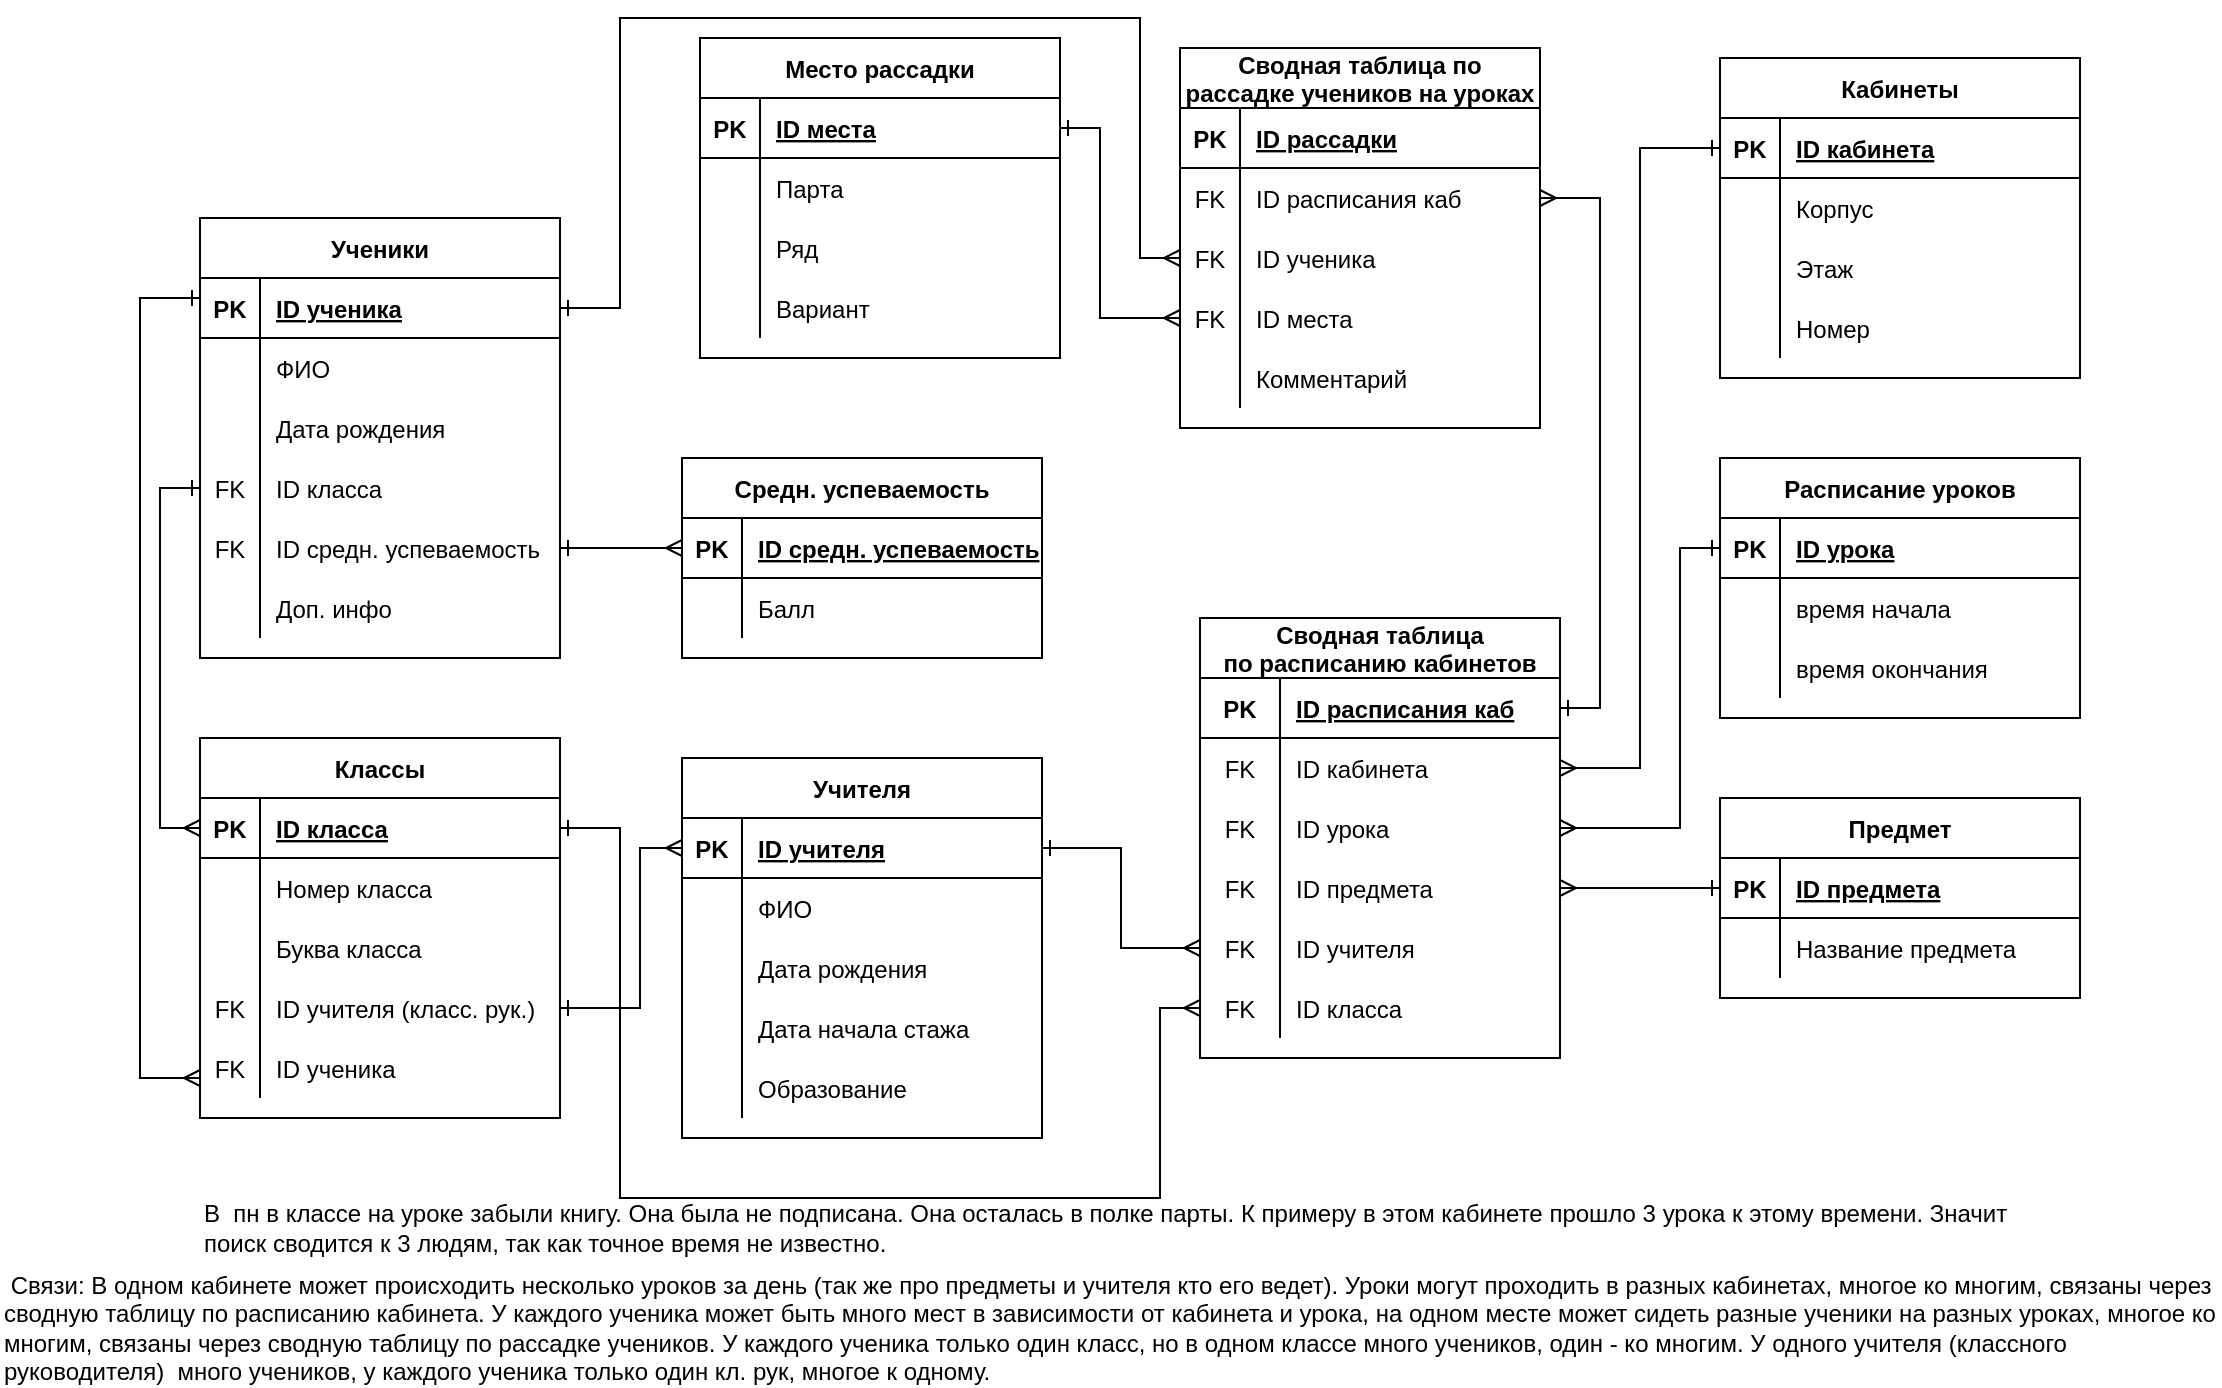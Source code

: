 <mxfile version="20.0.3" type="github"><diagram id="kmk7SKtRv-RFKrw5pHEI" name="Page-1"><mxGraphModel dx="2282" dy="759" grid="1" gridSize="10" guides="1" tooltips="1" connect="1" arrows="1" fold="1" page="1" pageScale="1" pageWidth="1169" pageHeight="827" math="0" shadow="0"><root><mxCell id="0"/><mxCell id="1" parent="0"/><mxCell id="klrSTCAcLkOd9aCULXmN-4" value="Ученики" style="shape=table;startSize=30;container=1;collapsible=1;childLayout=tableLayout;fixedRows=1;rowLines=0;fontStyle=1;align=center;resizeLast=1;" parent="1" vertex="1"><mxGeometry x="40" y="130" width="180" height="220" as="geometry"/></mxCell><mxCell id="klrSTCAcLkOd9aCULXmN-5" value="" style="shape=tableRow;horizontal=0;startSize=0;swimlaneHead=0;swimlaneBody=0;fillColor=none;collapsible=0;dropTarget=0;points=[[0,0.5],[1,0.5]];portConstraint=eastwest;top=0;left=0;right=0;bottom=1;" parent="klrSTCAcLkOd9aCULXmN-4" vertex="1"><mxGeometry y="30" width="180" height="30" as="geometry"/></mxCell><mxCell id="klrSTCAcLkOd9aCULXmN-6" value="PK" style="shape=partialRectangle;connectable=0;fillColor=none;top=0;left=0;bottom=0;right=0;fontStyle=1;overflow=hidden;" parent="klrSTCAcLkOd9aCULXmN-5" vertex="1"><mxGeometry width="30" height="30" as="geometry"><mxRectangle width="30" height="30" as="alternateBounds"/></mxGeometry></mxCell><mxCell id="klrSTCAcLkOd9aCULXmN-7" value="ID ученика" style="shape=partialRectangle;connectable=0;fillColor=none;top=0;left=0;bottom=0;right=0;align=left;spacingLeft=6;fontStyle=5;overflow=hidden;" parent="klrSTCAcLkOd9aCULXmN-5" vertex="1"><mxGeometry x="30" width="150" height="30" as="geometry"><mxRectangle width="150" height="30" as="alternateBounds"/></mxGeometry></mxCell><mxCell id="klrSTCAcLkOd9aCULXmN-8" value="" style="shape=tableRow;horizontal=0;startSize=0;swimlaneHead=0;swimlaneBody=0;fillColor=none;collapsible=0;dropTarget=0;points=[[0,0.5],[1,0.5]];portConstraint=eastwest;top=0;left=0;right=0;bottom=0;" parent="klrSTCAcLkOd9aCULXmN-4" vertex="1"><mxGeometry y="60" width="180" height="30" as="geometry"/></mxCell><mxCell id="klrSTCAcLkOd9aCULXmN-9" value="" style="shape=partialRectangle;connectable=0;fillColor=none;top=0;left=0;bottom=0;right=0;editable=1;overflow=hidden;" parent="klrSTCAcLkOd9aCULXmN-8" vertex="1"><mxGeometry width="30" height="30" as="geometry"><mxRectangle width="30" height="30" as="alternateBounds"/></mxGeometry></mxCell><mxCell id="klrSTCAcLkOd9aCULXmN-10" value="ФИО" style="shape=partialRectangle;connectable=0;fillColor=none;top=0;left=0;bottom=0;right=0;align=left;spacingLeft=6;overflow=hidden;" parent="klrSTCAcLkOd9aCULXmN-8" vertex="1"><mxGeometry x="30" width="150" height="30" as="geometry"><mxRectangle width="150" height="30" as="alternateBounds"/></mxGeometry></mxCell><mxCell id="klrSTCAcLkOd9aCULXmN-11" value="" style="shape=tableRow;horizontal=0;startSize=0;swimlaneHead=0;swimlaneBody=0;fillColor=none;collapsible=0;dropTarget=0;points=[[0,0.5],[1,0.5]];portConstraint=eastwest;top=0;left=0;right=0;bottom=0;" parent="klrSTCAcLkOd9aCULXmN-4" vertex="1"><mxGeometry y="90" width="180" height="30" as="geometry"/></mxCell><mxCell id="klrSTCAcLkOd9aCULXmN-12" value="" style="shape=partialRectangle;connectable=0;fillColor=none;top=0;left=0;bottom=0;right=0;editable=1;overflow=hidden;" parent="klrSTCAcLkOd9aCULXmN-11" vertex="1"><mxGeometry width="30" height="30" as="geometry"><mxRectangle width="30" height="30" as="alternateBounds"/></mxGeometry></mxCell><mxCell id="klrSTCAcLkOd9aCULXmN-13" value="Дата рождения" style="shape=partialRectangle;connectable=0;fillColor=none;top=0;left=0;bottom=0;right=0;align=left;spacingLeft=6;overflow=hidden;" parent="klrSTCAcLkOd9aCULXmN-11" vertex="1"><mxGeometry x="30" width="150" height="30" as="geometry"><mxRectangle width="150" height="30" as="alternateBounds"/></mxGeometry></mxCell><mxCell id="klrSTCAcLkOd9aCULXmN-17" value="" style="shape=tableRow;horizontal=0;startSize=0;swimlaneHead=0;swimlaneBody=0;fillColor=none;collapsible=0;dropTarget=0;points=[[0,0.5],[1,0.5]];portConstraint=eastwest;top=0;left=0;right=0;bottom=0;" parent="klrSTCAcLkOd9aCULXmN-4" vertex="1"><mxGeometry y="120" width="180" height="30" as="geometry"/></mxCell><mxCell id="klrSTCAcLkOd9aCULXmN-18" value="FK" style="shape=partialRectangle;connectable=0;fillColor=none;top=0;left=0;bottom=0;right=0;fontStyle=0;overflow=hidden;" parent="klrSTCAcLkOd9aCULXmN-17" vertex="1"><mxGeometry width="30" height="30" as="geometry"><mxRectangle width="30" height="30" as="alternateBounds"/></mxGeometry></mxCell><mxCell id="klrSTCAcLkOd9aCULXmN-19" value="ID класса" style="shape=partialRectangle;connectable=0;fillColor=none;top=0;left=0;bottom=0;right=0;align=left;spacingLeft=6;fontStyle=0;overflow=hidden;" parent="klrSTCAcLkOd9aCULXmN-17" vertex="1"><mxGeometry x="30" width="150" height="30" as="geometry"><mxRectangle width="150" height="30" as="alternateBounds"/></mxGeometry></mxCell><mxCell id="klrSTCAcLkOd9aCULXmN-23" value="" style="shape=tableRow;horizontal=0;startSize=0;swimlaneHead=0;swimlaneBody=0;fillColor=none;collapsible=0;dropTarget=0;points=[[0,0.5],[1,0.5]];portConstraint=eastwest;top=0;left=0;right=0;bottom=0;" parent="klrSTCAcLkOd9aCULXmN-4" vertex="1"><mxGeometry y="150" width="180" height="30" as="geometry"/></mxCell><mxCell id="klrSTCAcLkOd9aCULXmN-24" value="FK" style="shape=partialRectangle;connectable=0;fillColor=none;top=0;left=0;bottom=0;right=0;fontStyle=0;overflow=hidden;" parent="klrSTCAcLkOd9aCULXmN-23" vertex="1"><mxGeometry width="30" height="30" as="geometry"><mxRectangle width="30" height="30" as="alternateBounds"/></mxGeometry></mxCell><mxCell id="klrSTCAcLkOd9aCULXmN-25" value="ID средн. успеваемость" style="shape=partialRectangle;connectable=0;fillColor=none;top=0;left=0;bottom=0;right=0;align=left;spacingLeft=6;fontStyle=0;overflow=hidden;" parent="klrSTCAcLkOd9aCULXmN-23" vertex="1"><mxGeometry x="30" width="150" height="30" as="geometry"><mxRectangle width="150" height="30" as="alternateBounds"/></mxGeometry></mxCell><mxCell id="VZuvs1N-JeH-Kqia2dAM-4" value="" style="shape=tableRow;horizontal=0;startSize=0;swimlaneHead=0;swimlaneBody=0;fillColor=none;collapsible=0;dropTarget=0;points=[[0,0.5],[1,0.5]];portConstraint=eastwest;top=0;left=0;right=0;bottom=0;" vertex="1" parent="klrSTCAcLkOd9aCULXmN-4"><mxGeometry y="180" width="180" height="30" as="geometry"/></mxCell><mxCell id="VZuvs1N-JeH-Kqia2dAM-5" value="" style="shape=partialRectangle;connectable=0;fillColor=none;top=0;left=0;bottom=0;right=0;editable=1;overflow=hidden;" vertex="1" parent="VZuvs1N-JeH-Kqia2dAM-4"><mxGeometry width="30" height="30" as="geometry"><mxRectangle width="30" height="30" as="alternateBounds"/></mxGeometry></mxCell><mxCell id="VZuvs1N-JeH-Kqia2dAM-6" value="Доп. инфо" style="shape=partialRectangle;connectable=0;fillColor=none;top=0;left=0;bottom=0;right=0;align=left;spacingLeft=6;overflow=hidden;" vertex="1" parent="VZuvs1N-JeH-Kqia2dAM-4"><mxGeometry x="30" width="150" height="30" as="geometry"><mxRectangle width="150" height="30" as="alternateBounds"/></mxGeometry></mxCell><mxCell id="klrSTCAcLkOd9aCULXmN-26" value="Кабинеты" style="shape=table;startSize=30;container=1;collapsible=1;childLayout=tableLayout;fixedRows=1;rowLines=0;fontStyle=1;align=center;resizeLast=1;" parent="1" vertex="1"><mxGeometry x="800" y="50" width="180" height="160" as="geometry"/></mxCell><mxCell id="klrSTCAcLkOd9aCULXmN-27" value="" style="shape=tableRow;horizontal=0;startSize=0;swimlaneHead=0;swimlaneBody=0;fillColor=none;collapsible=0;dropTarget=0;points=[[0,0.5],[1,0.5]];portConstraint=eastwest;top=0;left=0;right=0;bottom=1;" parent="klrSTCAcLkOd9aCULXmN-26" vertex="1"><mxGeometry y="30" width="180" height="30" as="geometry"/></mxCell><mxCell id="klrSTCAcLkOd9aCULXmN-28" value="PK" style="shape=partialRectangle;connectable=0;fillColor=none;top=0;left=0;bottom=0;right=0;fontStyle=1;overflow=hidden;" parent="klrSTCAcLkOd9aCULXmN-27" vertex="1"><mxGeometry width="30" height="30" as="geometry"><mxRectangle width="30" height="30" as="alternateBounds"/></mxGeometry></mxCell><mxCell id="klrSTCAcLkOd9aCULXmN-29" value="ID кабинета" style="shape=partialRectangle;connectable=0;fillColor=none;top=0;left=0;bottom=0;right=0;align=left;spacingLeft=6;fontStyle=5;overflow=hidden;" parent="klrSTCAcLkOd9aCULXmN-27" vertex="1"><mxGeometry x="30" width="150" height="30" as="geometry"><mxRectangle width="150" height="30" as="alternateBounds"/></mxGeometry></mxCell><mxCell id="klrSTCAcLkOd9aCULXmN-36" value="" style="shape=tableRow;horizontal=0;startSize=0;swimlaneHead=0;swimlaneBody=0;fillColor=none;collapsible=0;dropTarget=0;points=[[0,0.5],[1,0.5]];portConstraint=eastwest;top=0;left=0;right=0;bottom=0;" parent="klrSTCAcLkOd9aCULXmN-26" vertex="1"><mxGeometry y="60" width="180" height="30" as="geometry"/></mxCell><mxCell id="klrSTCAcLkOd9aCULXmN-37" value="" style="shape=partialRectangle;connectable=0;fillColor=none;top=0;left=0;bottom=0;right=0;editable=1;overflow=hidden;" parent="klrSTCAcLkOd9aCULXmN-36" vertex="1"><mxGeometry width="30" height="30" as="geometry"><mxRectangle width="30" height="30" as="alternateBounds"/></mxGeometry></mxCell><mxCell id="klrSTCAcLkOd9aCULXmN-38" value="Корпус" style="shape=partialRectangle;connectable=0;fillColor=none;top=0;left=0;bottom=0;right=0;align=left;spacingLeft=6;overflow=hidden;" parent="klrSTCAcLkOd9aCULXmN-36" vertex="1"><mxGeometry x="30" width="150" height="30" as="geometry"><mxRectangle width="150" height="30" as="alternateBounds"/></mxGeometry></mxCell><mxCell id="klrSTCAcLkOd9aCULXmN-33" value="" style="shape=tableRow;horizontal=0;startSize=0;swimlaneHead=0;swimlaneBody=0;fillColor=none;collapsible=0;dropTarget=0;points=[[0,0.5],[1,0.5]];portConstraint=eastwest;top=0;left=0;right=0;bottom=0;" parent="klrSTCAcLkOd9aCULXmN-26" vertex="1"><mxGeometry y="90" width="180" height="30" as="geometry"/></mxCell><mxCell id="klrSTCAcLkOd9aCULXmN-34" value="" style="shape=partialRectangle;connectable=0;fillColor=none;top=0;left=0;bottom=0;right=0;editable=1;overflow=hidden;" parent="klrSTCAcLkOd9aCULXmN-33" vertex="1"><mxGeometry width="30" height="30" as="geometry"><mxRectangle width="30" height="30" as="alternateBounds"/></mxGeometry></mxCell><mxCell id="klrSTCAcLkOd9aCULXmN-35" value="Этаж" style="shape=partialRectangle;connectable=0;fillColor=none;top=0;left=0;bottom=0;right=0;align=left;spacingLeft=6;overflow=hidden;" parent="klrSTCAcLkOd9aCULXmN-33" vertex="1"><mxGeometry x="30" width="150" height="30" as="geometry"><mxRectangle width="150" height="30" as="alternateBounds"/></mxGeometry></mxCell><mxCell id="klrSTCAcLkOd9aCULXmN-30" value="" style="shape=tableRow;horizontal=0;startSize=0;swimlaneHead=0;swimlaneBody=0;fillColor=none;collapsible=0;dropTarget=0;points=[[0,0.5],[1,0.5]];portConstraint=eastwest;top=0;left=0;right=0;bottom=0;" parent="klrSTCAcLkOd9aCULXmN-26" vertex="1"><mxGeometry y="120" width="180" height="30" as="geometry"/></mxCell><mxCell id="klrSTCAcLkOd9aCULXmN-31" value="" style="shape=partialRectangle;connectable=0;fillColor=none;top=0;left=0;bottom=0;right=0;editable=1;overflow=hidden;" parent="klrSTCAcLkOd9aCULXmN-30" vertex="1"><mxGeometry width="30" height="30" as="geometry"><mxRectangle width="30" height="30" as="alternateBounds"/></mxGeometry></mxCell><mxCell id="klrSTCAcLkOd9aCULXmN-32" value="Номер" style="shape=partialRectangle;connectable=0;fillColor=none;top=0;left=0;bottom=0;right=0;align=left;spacingLeft=6;overflow=hidden;" parent="klrSTCAcLkOd9aCULXmN-30" vertex="1"><mxGeometry x="30" width="150" height="30" as="geometry"><mxRectangle width="150" height="30" as="alternateBounds"/></mxGeometry></mxCell><mxCell id="klrSTCAcLkOd9aCULXmN-39" value="Место рассадки" style="shape=table;startSize=30;container=1;collapsible=1;childLayout=tableLayout;fixedRows=1;rowLines=0;fontStyle=1;align=center;resizeLast=1;" parent="1" vertex="1"><mxGeometry x="290" y="40" width="180" height="160" as="geometry"/></mxCell><mxCell id="klrSTCAcLkOd9aCULXmN-40" value="" style="shape=tableRow;horizontal=0;startSize=0;swimlaneHead=0;swimlaneBody=0;fillColor=none;collapsible=0;dropTarget=0;points=[[0,0.5],[1,0.5]];portConstraint=eastwest;top=0;left=0;right=0;bottom=1;" parent="klrSTCAcLkOd9aCULXmN-39" vertex="1"><mxGeometry y="30" width="180" height="30" as="geometry"/></mxCell><mxCell id="klrSTCAcLkOd9aCULXmN-41" value="PK" style="shape=partialRectangle;connectable=0;fillColor=none;top=0;left=0;bottom=0;right=0;fontStyle=1;overflow=hidden;" parent="klrSTCAcLkOd9aCULXmN-40" vertex="1"><mxGeometry width="30" height="30" as="geometry"><mxRectangle width="30" height="30" as="alternateBounds"/></mxGeometry></mxCell><mxCell id="klrSTCAcLkOd9aCULXmN-42" value="ID места" style="shape=partialRectangle;connectable=0;fillColor=none;top=0;left=0;bottom=0;right=0;align=left;spacingLeft=6;fontStyle=5;overflow=hidden;" parent="klrSTCAcLkOd9aCULXmN-40" vertex="1"><mxGeometry x="30" width="150" height="30" as="geometry"><mxRectangle width="150" height="30" as="alternateBounds"/></mxGeometry></mxCell><mxCell id="klrSTCAcLkOd9aCULXmN-43" value="" style="shape=tableRow;horizontal=0;startSize=0;swimlaneHead=0;swimlaneBody=0;fillColor=none;collapsible=0;dropTarget=0;points=[[0,0.5],[1,0.5]];portConstraint=eastwest;top=0;left=0;right=0;bottom=0;" parent="klrSTCAcLkOd9aCULXmN-39" vertex="1"><mxGeometry y="60" width="180" height="30" as="geometry"/></mxCell><mxCell id="klrSTCAcLkOd9aCULXmN-44" value="" style="shape=partialRectangle;connectable=0;fillColor=none;top=0;left=0;bottom=0;right=0;editable=1;overflow=hidden;" parent="klrSTCAcLkOd9aCULXmN-43" vertex="1"><mxGeometry width="30" height="30" as="geometry"><mxRectangle width="30" height="30" as="alternateBounds"/></mxGeometry></mxCell><mxCell id="klrSTCAcLkOd9aCULXmN-45" value="Парта" style="shape=partialRectangle;connectable=0;fillColor=none;top=0;left=0;bottom=0;right=0;align=left;spacingLeft=6;overflow=hidden;" parent="klrSTCAcLkOd9aCULXmN-43" vertex="1"><mxGeometry x="30" width="150" height="30" as="geometry"><mxRectangle width="150" height="30" as="alternateBounds"/></mxGeometry></mxCell><mxCell id="klrSTCAcLkOd9aCULXmN-46" value="" style="shape=tableRow;horizontal=0;startSize=0;swimlaneHead=0;swimlaneBody=0;fillColor=none;collapsible=0;dropTarget=0;points=[[0,0.5],[1,0.5]];portConstraint=eastwest;top=0;left=0;right=0;bottom=0;" parent="klrSTCAcLkOd9aCULXmN-39" vertex="1"><mxGeometry y="90" width="180" height="30" as="geometry"/></mxCell><mxCell id="klrSTCAcLkOd9aCULXmN-47" value="" style="shape=partialRectangle;connectable=0;fillColor=none;top=0;left=0;bottom=0;right=0;editable=1;overflow=hidden;" parent="klrSTCAcLkOd9aCULXmN-46" vertex="1"><mxGeometry width="30" height="30" as="geometry"><mxRectangle width="30" height="30" as="alternateBounds"/></mxGeometry></mxCell><mxCell id="klrSTCAcLkOd9aCULXmN-48" value="Ряд" style="shape=partialRectangle;connectable=0;fillColor=none;top=0;left=0;bottom=0;right=0;align=left;spacingLeft=6;overflow=hidden;" parent="klrSTCAcLkOd9aCULXmN-46" vertex="1"><mxGeometry x="30" width="150" height="30" as="geometry"><mxRectangle width="150" height="30" as="alternateBounds"/></mxGeometry></mxCell><mxCell id="klrSTCAcLkOd9aCULXmN-49" value="" style="shape=tableRow;horizontal=0;startSize=0;swimlaneHead=0;swimlaneBody=0;fillColor=none;collapsible=0;dropTarget=0;points=[[0,0.5],[1,0.5]];portConstraint=eastwest;top=0;left=0;right=0;bottom=0;" parent="klrSTCAcLkOd9aCULXmN-39" vertex="1"><mxGeometry y="120" width="180" height="30" as="geometry"/></mxCell><mxCell id="klrSTCAcLkOd9aCULXmN-50" value="" style="shape=partialRectangle;connectable=0;fillColor=none;top=0;left=0;bottom=0;right=0;editable=1;overflow=hidden;" parent="klrSTCAcLkOd9aCULXmN-49" vertex="1"><mxGeometry width="30" height="30" as="geometry"><mxRectangle width="30" height="30" as="alternateBounds"/></mxGeometry></mxCell><mxCell id="klrSTCAcLkOd9aCULXmN-51" value="Вариант" style="shape=partialRectangle;connectable=0;fillColor=none;top=0;left=0;bottom=0;right=0;align=left;spacingLeft=6;overflow=hidden;" parent="klrSTCAcLkOd9aCULXmN-49" vertex="1"><mxGeometry x="30" width="150" height="30" as="geometry"><mxRectangle width="150" height="30" as="alternateBounds"/></mxGeometry></mxCell><mxCell id="klrSTCAcLkOd9aCULXmN-52" value="Расписание уроков" style="shape=table;startSize=30;container=1;collapsible=1;childLayout=tableLayout;fixedRows=1;rowLines=0;fontStyle=1;align=center;resizeLast=1;" parent="1" vertex="1"><mxGeometry x="800" y="250" width="180" height="130" as="geometry"/></mxCell><mxCell id="klrSTCAcLkOd9aCULXmN-53" value="" style="shape=tableRow;horizontal=0;startSize=0;swimlaneHead=0;swimlaneBody=0;fillColor=none;collapsible=0;dropTarget=0;points=[[0,0.5],[1,0.5]];portConstraint=eastwest;top=0;left=0;right=0;bottom=1;" parent="klrSTCAcLkOd9aCULXmN-52" vertex="1"><mxGeometry y="30" width="180" height="30" as="geometry"/></mxCell><mxCell id="klrSTCAcLkOd9aCULXmN-54" value="PK" style="shape=partialRectangle;connectable=0;fillColor=none;top=0;left=0;bottom=0;right=0;fontStyle=1;overflow=hidden;" parent="klrSTCAcLkOd9aCULXmN-53" vertex="1"><mxGeometry width="30" height="30" as="geometry"><mxRectangle width="30" height="30" as="alternateBounds"/></mxGeometry></mxCell><mxCell id="klrSTCAcLkOd9aCULXmN-55" value="ID урока" style="shape=partialRectangle;connectable=0;fillColor=none;top=0;left=0;bottom=0;right=0;align=left;spacingLeft=6;fontStyle=5;overflow=hidden;" parent="klrSTCAcLkOd9aCULXmN-53" vertex="1"><mxGeometry x="30" width="150" height="30" as="geometry"><mxRectangle width="150" height="30" as="alternateBounds"/></mxGeometry></mxCell><mxCell id="klrSTCAcLkOd9aCULXmN-56" value="" style="shape=tableRow;horizontal=0;startSize=0;swimlaneHead=0;swimlaneBody=0;fillColor=none;collapsible=0;dropTarget=0;points=[[0,0.5],[1,0.5]];portConstraint=eastwest;top=0;left=0;right=0;bottom=0;" parent="klrSTCAcLkOd9aCULXmN-52" vertex="1"><mxGeometry y="60" width="180" height="30" as="geometry"/></mxCell><mxCell id="klrSTCAcLkOd9aCULXmN-57" value="" style="shape=partialRectangle;connectable=0;fillColor=none;top=0;left=0;bottom=0;right=0;editable=1;overflow=hidden;" parent="klrSTCAcLkOd9aCULXmN-56" vertex="1"><mxGeometry width="30" height="30" as="geometry"><mxRectangle width="30" height="30" as="alternateBounds"/></mxGeometry></mxCell><mxCell id="klrSTCAcLkOd9aCULXmN-58" value="время начала" style="shape=partialRectangle;connectable=0;fillColor=none;top=0;left=0;bottom=0;right=0;align=left;spacingLeft=6;overflow=hidden;" parent="klrSTCAcLkOd9aCULXmN-56" vertex="1"><mxGeometry x="30" width="150" height="30" as="geometry"><mxRectangle width="150" height="30" as="alternateBounds"/></mxGeometry></mxCell><mxCell id="klrSTCAcLkOd9aCULXmN-59" value="" style="shape=tableRow;horizontal=0;startSize=0;swimlaneHead=0;swimlaneBody=0;fillColor=none;collapsible=0;dropTarget=0;points=[[0,0.5],[1,0.5]];portConstraint=eastwest;top=0;left=0;right=0;bottom=0;" parent="klrSTCAcLkOd9aCULXmN-52" vertex="1"><mxGeometry y="90" width="180" height="30" as="geometry"/></mxCell><mxCell id="klrSTCAcLkOd9aCULXmN-60" value="" style="shape=partialRectangle;connectable=0;fillColor=none;top=0;left=0;bottom=0;right=0;editable=1;overflow=hidden;" parent="klrSTCAcLkOd9aCULXmN-59" vertex="1"><mxGeometry width="30" height="30" as="geometry"><mxRectangle width="30" height="30" as="alternateBounds"/></mxGeometry></mxCell><mxCell id="klrSTCAcLkOd9aCULXmN-61" value="время окончания" style="shape=partialRectangle;connectable=0;fillColor=none;top=0;left=0;bottom=0;right=0;align=left;spacingLeft=6;overflow=hidden;" parent="klrSTCAcLkOd9aCULXmN-59" vertex="1"><mxGeometry x="30" width="150" height="30" as="geometry"><mxRectangle width="150" height="30" as="alternateBounds"/></mxGeometry></mxCell><mxCell id="klrSTCAcLkOd9aCULXmN-65" value="Предмет" style="shape=table;startSize=30;container=1;collapsible=1;childLayout=tableLayout;fixedRows=1;rowLines=0;fontStyle=1;align=center;resizeLast=1;" parent="1" vertex="1"><mxGeometry x="800" y="420" width="180" height="100" as="geometry"/></mxCell><mxCell id="klrSTCAcLkOd9aCULXmN-66" value="" style="shape=tableRow;horizontal=0;startSize=0;swimlaneHead=0;swimlaneBody=0;fillColor=none;collapsible=0;dropTarget=0;points=[[0,0.5],[1,0.5]];portConstraint=eastwest;top=0;left=0;right=0;bottom=1;" parent="klrSTCAcLkOd9aCULXmN-65" vertex="1"><mxGeometry y="30" width="180" height="30" as="geometry"/></mxCell><mxCell id="klrSTCAcLkOd9aCULXmN-67" value="PK" style="shape=partialRectangle;connectable=0;fillColor=none;top=0;left=0;bottom=0;right=0;fontStyle=1;overflow=hidden;" parent="klrSTCAcLkOd9aCULXmN-66" vertex="1"><mxGeometry width="30" height="30" as="geometry"><mxRectangle width="30" height="30" as="alternateBounds"/></mxGeometry></mxCell><mxCell id="klrSTCAcLkOd9aCULXmN-68" value="ID предмета" style="shape=partialRectangle;connectable=0;fillColor=none;top=0;left=0;bottom=0;right=0;align=left;spacingLeft=6;fontStyle=5;overflow=hidden;" parent="klrSTCAcLkOd9aCULXmN-66" vertex="1"><mxGeometry x="30" width="150" height="30" as="geometry"><mxRectangle width="150" height="30" as="alternateBounds"/></mxGeometry></mxCell><mxCell id="klrSTCAcLkOd9aCULXmN-69" value="" style="shape=tableRow;horizontal=0;startSize=0;swimlaneHead=0;swimlaneBody=0;fillColor=none;collapsible=0;dropTarget=0;points=[[0,0.5],[1,0.5]];portConstraint=eastwest;top=0;left=0;right=0;bottom=0;" parent="klrSTCAcLkOd9aCULXmN-65" vertex="1"><mxGeometry y="60" width="180" height="30" as="geometry"/></mxCell><mxCell id="klrSTCAcLkOd9aCULXmN-70" value="" style="shape=partialRectangle;connectable=0;fillColor=none;top=0;left=0;bottom=0;right=0;editable=1;overflow=hidden;" parent="klrSTCAcLkOd9aCULXmN-69" vertex="1"><mxGeometry width="30" height="30" as="geometry"><mxRectangle width="30" height="30" as="alternateBounds"/></mxGeometry></mxCell><mxCell id="klrSTCAcLkOd9aCULXmN-71" value="Название предмета" style="shape=partialRectangle;connectable=0;fillColor=none;top=0;left=0;bottom=0;right=0;align=left;spacingLeft=6;overflow=hidden;" parent="klrSTCAcLkOd9aCULXmN-69" vertex="1"><mxGeometry x="30" width="150" height="30" as="geometry"><mxRectangle width="150" height="30" as="alternateBounds"/></mxGeometry></mxCell><mxCell id="klrSTCAcLkOd9aCULXmN-78" value="Учителя" style="shape=table;startSize=30;container=1;collapsible=1;childLayout=tableLayout;fixedRows=1;rowLines=0;fontStyle=1;align=center;resizeLast=1;" parent="1" vertex="1"><mxGeometry x="281" y="400" width="180" height="190" as="geometry"/></mxCell><mxCell id="klrSTCAcLkOd9aCULXmN-79" value="" style="shape=tableRow;horizontal=0;startSize=0;swimlaneHead=0;swimlaneBody=0;fillColor=none;collapsible=0;dropTarget=0;points=[[0,0.5],[1,0.5]];portConstraint=eastwest;top=0;left=0;right=0;bottom=1;" parent="klrSTCAcLkOd9aCULXmN-78" vertex="1"><mxGeometry y="30" width="180" height="30" as="geometry"/></mxCell><mxCell id="klrSTCAcLkOd9aCULXmN-80" value="PK" style="shape=partialRectangle;connectable=0;fillColor=none;top=0;left=0;bottom=0;right=0;fontStyle=1;overflow=hidden;" parent="klrSTCAcLkOd9aCULXmN-79" vertex="1"><mxGeometry width="30" height="30" as="geometry"><mxRectangle width="30" height="30" as="alternateBounds"/></mxGeometry></mxCell><mxCell id="klrSTCAcLkOd9aCULXmN-81" value="ID учителя" style="shape=partialRectangle;connectable=0;fillColor=none;top=0;left=0;bottom=0;right=0;align=left;spacingLeft=6;fontStyle=5;overflow=hidden;" parent="klrSTCAcLkOd9aCULXmN-79" vertex="1"><mxGeometry x="30" width="150" height="30" as="geometry"><mxRectangle width="150" height="30" as="alternateBounds"/></mxGeometry></mxCell><mxCell id="klrSTCAcLkOd9aCULXmN-82" value="" style="shape=tableRow;horizontal=0;startSize=0;swimlaneHead=0;swimlaneBody=0;fillColor=none;collapsible=0;dropTarget=0;points=[[0,0.5],[1,0.5]];portConstraint=eastwest;top=0;left=0;right=0;bottom=0;" parent="klrSTCAcLkOd9aCULXmN-78" vertex="1"><mxGeometry y="60" width="180" height="30" as="geometry"/></mxCell><mxCell id="klrSTCAcLkOd9aCULXmN-83" value="" style="shape=partialRectangle;connectable=0;fillColor=none;top=0;left=0;bottom=0;right=0;editable=1;overflow=hidden;" parent="klrSTCAcLkOd9aCULXmN-82" vertex="1"><mxGeometry width="30" height="30" as="geometry"><mxRectangle width="30" height="30" as="alternateBounds"/></mxGeometry></mxCell><mxCell id="klrSTCAcLkOd9aCULXmN-84" value="ФИО" style="shape=partialRectangle;connectable=0;fillColor=none;top=0;left=0;bottom=0;right=0;align=left;spacingLeft=6;overflow=hidden;" parent="klrSTCAcLkOd9aCULXmN-82" vertex="1"><mxGeometry x="30" width="150" height="30" as="geometry"><mxRectangle width="150" height="30" as="alternateBounds"/></mxGeometry></mxCell><mxCell id="klrSTCAcLkOd9aCULXmN-85" value="" style="shape=tableRow;horizontal=0;startSize=0;swimlaneHead=0;swimlaneBody=0;fillColor=none;collapsible=0;dropTarget=0;points=[[0,0.5],[1,0.5]];portConstraint=eastwest;top=0;left=0;right=0;bottom=0;" parent="klrSTCAcLkOd9aCULXmN-78" vertex="1"><mxGeometry y="90" width="180" height="30" as="geometry"/></mxCell><mxCell id="klrSTCAcLkOd9aCULXmN-86" value="" style="shape=partialRectangle;connectable=0;fillColor=none;top=0;left=0;bottom=0;right=0;editable=1;overflow=hidden;" parent="klrSTCAcLkOd9aCULXmN-85" vertex="1"><mxGeometry width="30" height="30" as="geometry"><mxRectangle width="30" height="30" as="alternateBounds"/></mxGeometry></mxCell><mxCell id="klrSTCAcLkOd9aCULXmN-87" value="Дата рождения" style="shape=partialRectangle;connectable=0;fillColor=none;top=0;left=0;bottom=0;right=0;align=left;spacingLeft=6;overflow=hidden;" parent="klrSTCAcLkOd9aCULXmN-85" vertex="1"><mxGeometry x="30" width="150" height="30" as="geometry"><mxRectangle width="150" height="30" as="alternateBounds"/></mxGeometry></mxCell><mxCell id="klrSTCAcLkOd9aCULXmN-159" value="" style="shape=tableRow;horizontal=0;startSize=0;swimlaneHead=0;swimlaneBody=0;fillColor=none;collapsible=0;dropTarget=0;points=[[0,0.5],[1,0.5]];portConstraint=eastwest;top=0;left=0;right=0;bottom=0;" parent="klrSTCAcLkOd9aCULXmN-78" vertex="1"><mxGeometry y="120" width="180" height="30" as="geometry"/></mxCell><mxCell id="klrSTCAcLkOd9aCULXmN-160" value="" style="shape=partialRectangle;connectable=0;fillColor=none;top=0;left=0;bottom=0;right=0;editable=1;overflow=hidden;" parent="klrSTCAcLkOd9aCULXmN-159" vertex="1"><mxGeometry width="30" height="30" as="geometry"><mxRectangle width="30" height="30" as="alternateBounds"/></mxGeometry></mxCell><mxCell id="klrSTCAcLkOd9aCULXmN-161" value="Дата начала стажа" style="shape=partialRectangle;connectable=0;fillColor=none;top=0;left=0;bottom=0;right=0;align=left;spacingLeft=6;overflow=hidden;" parent="klrSTCAcLkOd9aCULXmN-159" vertex="1"><mxGeometry x="30" width="150" height="30" as="geometry"><mxRectangle width="150" height="30" as="alternateBounds"/></mxGeometry></mxCell><mxCell id="klrSTCAcLkOd9aCULXmN-88" value="" style="shape=tableRow;horizontal=0;startSize=0;swimlaneHead=0;swimlaneBody=0;fillColor=none;collapsible=0;dropTarget=0;points=[[0,0.5],[1,0.5]];portConstraint=eastwest;top=0;left=0;right=0;bottom=0;" parent="klrSTCAcLkOd9aCULXmN-78" vertex="1"><mxGeometry y="150" width="180" height="30" as="geometry"/></mxCell><mxCell id="klrSTCAcLkOd9aCULXmN-89" value="" style="shape=partialRectangle;connectable=0;fillColor=none;top=0;left=0;bottom=0;right=0;editable=1;overflow=hidden;" parent="klrSTCAcLkOd9aCULXmN-88" vertex="1"><mxGeometry width="30" height="30" as="geometry"><mxRectangle width="30" height="30" as="alternateBounds"/></mxGeometry></mxCell><mxCell id="klrSTCAcLkOd9aCULXmN-90" value="Образование" style="shape=partialRectangle;connectable=0;fillColor=none;top=0;left=0;bottom=0;right=0;align=left;spacingLeft=6;overflow=hidden;" parent="klrSTCAcLkOd9aCULXmN-88" vertex="1"><mxGeometry x="30" width="150" height="30" as="geometry"><mxRectangle width="150" height="30" as="alternateBounds"/></mxGeometry></mxCell><mxCell id="klrSTCAcLkOd9aCULXmN-114" value="Классы" style="shape=table;startSize=30;container=1;collapsible=1;childLayout=tableLayout;fixedRows=1;rowLines=0;fontStyle=1;align=center;resizeLast=1;" parent="1" vertex="1"><mxGeometry x="40" y="390" width="180" height="190" as="geometry"/></mxCell><mxCell id="klrSTCAcLkOd9aCULXmN-115" value="" style="shape=tableRow;horizontal=0;startSize=0;swimlaneHead=0;swimlaneBody=0;fillColor=none;collapsible=0;dropTarget=0;points=[[0,0.5],[1,0.5]];portConstraint=eastwest;top=0;left=0;right=0;bottom=1;" parent="klrSTCAcLkOd9aCULXmN-114" vertex="1"><mxGeometry y="30" width="180" height="30" as="geometry"/></mxCell><mxCell id="klrSTCAcLkOd9aCULXmN-116" value="PK" style="shape=partialRectangle;connectable=0;fillColor=none;top=0;left=0;bottom=0;right=0;fontStyle=1;overflow=hidden;" parent="klrSTCAcLkOd9aCULXmN-115" vertex="1"><mxGeometry width="30" height="30" as="geometry"><mxRectangle width="30" height="30" as="alternateBounds"/></mxGeometry></mxCell><mxCell id="klrSTCAcLkOd9aCULXmN-117" value="ID класса" style="shape=partialRectangle;connectable=0;fillColor=none;top=0;left=0;bottom=0;right=0;align=left;spacingLeft=6;fontStyle=5;overflow=hidden;" parent="klrSTCAcLkOd9aCULXmN-115" vertex="1"><mxGeometry x="30" width="150" height="30" as="geometry"><mxRectangle width="150" height="30" as="alternateBounds"/></mxGeometry></mxCell><mxCell id="klrSTCAcLkOd9aCULXmN-118" value="" style="shape=tableRow;horizontal=0;startSize=0;swimlaneHead=0;swimlaneBody=0;fillColor=none;collapsible=0;dropTarget=0;points=[[0,0.5],[1,0.5]];portConstraint=eastwest;top=0;left=0;right=0;bottom=0;" parent="klrSTCAcLkOd9aCULXmN-114" vertex="1"><mxGeometry y="60" width="180" height="30" as="geometry"/></mxCell><mxCell id="klrSTCAcLkOd9aCULXmN-119" value="" style="shape=partialRectangle;connectable=0;fillColor=none;top=0;left=0;bottom=0;right=0;editable=1;overflow=hidden;" parent="klrSTCAcLkOd9aCULXmN-118" vertex="1"><mxGeometry width="30" height="30" as="geometry"><mxRectangle width="30" height="30" as="alternateBounds"/></mxGeometry></mxCell><mxCell id="klrSTCAcLkOd9aCULXmN-120" value="Номер класса" style="shape=partialRectangle;connectable=0;fillColor=none;top=0;left=0;bottom=0;right=0;align=left;spacingLeft=6;overflow=hidden;" parent="klrSTCAcLkOd9aCULXmN-118" vertex="1"><mxGeometry x="30" width="150" height="30" as="geometry"><mxRectangle width="150" height="30" as="alternateBounds"/></mxGeometry></mxCell><mxCell id="klrSTCAcLkOd9aCULXmN-121" value="" style="shape=tableRow;horizontal=0;startSize=0;swimlaneHead=0;swimlaneBody=0;fillColor=none;collapsible=0;dropTarget=0;points=[[0,0.5],[1,0.5]];portConstraint=eastwest;top=0;left=0;right=0;bottom=0;" parent="klrSTCAcLkOd9aCULXmN-114" vertex="1"><mxGeometry y="90" width="180" height="30" as="geometry"/></mxCell><mxCell id="klrSTCAcLkOd9aCULXmN-122" value="" style="shape=partialRectangle;connectable=0;fillColor=none;top=0;left=0;bottom=0;right=0;editable=1;overflow=hidden;" parent="klrSTCAcLkOd9aCULXmN-121" vertex="1"><mxGeometry width="30" height="30" as="geometry"><mxRectangle width="30" height="30" as="alternateBounds"/></mxGeometry></mxCell><mxCell id="klrSTCAcLkOd9aCULXmN-123" value="Буква класса" style="shape=partialRectangle;connectable=0;fillColor=none;top=0;left=0;bottom=0;right=0;align=left;spacingLeft=6;overflow=hidden;" parent="klrSTCAcLkOd9aCULXmN-121" vertex="1"><mxGeometry x="30" width="150" height="30" as="geometry"><mxRectangle width="150" height="30" as="alternateBounds"/></mxGeometry></mxCell><mxCell id="klrSTCAcLkOd9aCULXmN-199" value="" style="shape=tableRow;horizontal=0;startSize=0;swimlaneHead=0;swimlaneBody=0;fillColor=none;collapsible=0;dropTarget=0;points=[[0,0.5],[1,0.5]];portConstraint=eastwest;top=0;left=0;right=0;bottom=0;" parent="klrSTCAcLkOd9aCULXmN-114" vertex="1"><mxGeometry y="120" width="180" height="30" as="geometry"/></mxCell><mxCell id="klrSTCAcLkOd9aCULXmN-200" value="FK" style="shape=partialRectangle;connectable=0;fillColor=none;top=0;left=0;bottom=0;right=0;fontStyle=0;overflow=hidden;" parent="klrSTCAcLkOd9aCULXmN-199" vertex="1"><mxGeometry width="30" height="30" as="geometry"><mxRectangle width="30" height="30" as="alternateBounds"/></mxGeometry></mxCell><mxCell id="klrSTCAcLkOd9aCULXmN-201" value="ID учителя (класс. рук.)" style="shape=partialRectangle;connectable=0;fillColor=none;top=0;left=0;bottom=0;right=0;align=left;spacingLeft=6;fontStyle=0;overflow=hidden;" parent="klrSTCAcLkOd9aCULXmN-199" vertex="1"><mxGeometry x="30" width="150" height="30" as="geometry"><mxRectangle width="150" height="30" as="alternateBounds"/></mxGeometry></mxCell><mxCell id="klrSTCAcLkOd9aCULXmN-202" value="" style="shape=tableRow;horizontal=0;startSize=0;swimlaneHead=0;swimlaneBody=0;fillColor=none;collapsible=0;dropTarget=0;points=[[0,0.5],[1,0.5]];portConstraint=eastwest;top=0;left=0;right=0;bottom=0;" parent="klrSTCAcLkOd9aCULXmN-114" vertex="1"><mxGeometry y="150" width="180" height="30" as="geometry"/></mxCell><mxCell id="klrSTCAcLkOd9aCULXmN-203" value="FK" style="shape=partialRectangle;connectable=0;fillColor=none;top=0;left=0;bottom=0;right=0;fontStyle=0;overflow=hidden;" parent="klrSTCAcLkOd9aCULXmN-202" vertex="1"><mxGeometry width="30" height="30" as="geometry"><mxRectangle width="30" height="30" as="alternateBounds"/></mxGeometry></mxCell><mxCell id="klrSTCAcLkOd9aCULXmN-204" value="ID ученика" style="shape=partialRectangle;connectable=0;fillColor=none;top=0;left=0;bottom=0;right=0;align=left;spacingLeft=6;fontStyle=0;overflow=hidden;" parent="klrSTCAcLkOd9aCULXmN-202" vertex="1"><mxGeometry x="30" width="150" height="30" as="geometry"><mxRectangle width="150" height="30" as="alternateBounds"/></mxGeometry></mxCell><mxCell id="klrSTCAcLkOd9aCULXmN-145" value="Средн. успеваемость" style="shape=table;startSize=30;container=1;collapsible=1;childLayout=tableLayout;fixedRows=1;rowLines=0;fontStyle=1;align=center;resizeLast=1;" parent="1" vertex="1"><mxGeometry x="281" y="250" width="180" height="100" as="geometry"/></mxCell><mxCell id="klrSTCAcLkOd9aCULXmN-146" value="" style="shape=tableRow;horizontal=0;startSize=0;swimlaneHead=0;swimlaneBody=0;fillColor=none;collapsible=0;dropTarget=0;points=[[0,0.5],[1,0.5]];portConstraint=eastwest;top=0;left=0;right=0;bottom=1;" parent="klrSTCAcLkOd9aCULXmN-145" vertex="1"><mxGeometry y="30" width="180" height="30" as="geometry"/></mxCell><mxCell id="klrSTCAcLkOd9aCULXmN-147" value="PK" style="shape=partialRectangle;connectable=0;fillColor=none;top=0;left=0;bottom=0;right=0;fontStyle=1;overflow=hidden;" parent="klrSTCAcLkOd9aCULXmN-146" vertex="1"><mxGeometry width="30" height="30" as="geometry"><mxRectangle width="30" height="30" as="alternateBounds"/></mxGeometry></mxCell><mxCell id="klrSTCAcLkOd9aCULXmN-148" value="ID средн. успеваемость" style="shape=partialRectangle;connectable=0;fillColor=none;top=0;left=0;bottom=0;right=0;align=left;spacingLeft=6;fontStyle=5;overflow=hidden;" parent="klrSTCAcLkOd9aCULXmN-146" vertex="1"><mxGeometry x="30" width="150" height="30" as="geometry"><mxRectangle width="150" height="30" as="alternateBounds"/></mxGeometry></mxCell><mxCell id="klrSTCAcLkOd9aCULXmN-149" value="" style="shape=tableRow;horizontal=0;startSize=0;swimlaneHead=0;swimlaneBody=0;fillColor=none;collapsible=0;dropTarget=0;points=[[0,0.5],[1,0.5]];portConstraint=eastwest;top=0;left=0;right=0;bottom=0;" parent="klrSTCAcLkOd9aCULXmN-145" vertex="1"><mxGeometry y="60" width="180" height="30" as="geometry"/></mxCell><mxCell id="klrSTCAcLkOd9aCULXmN-150" value="" style="shape=partialRectangle;connectable=0;fillColor=none;top=0;left=0;bottom=0;right=0;editable=1;overflow=hidden;" parent="klrSTCAcLkOd9aCULXmN-149" vertex="1"><mxGeometry width="30" height="30" as="geometry"><mxRectangle width="30" height="30" as="alternateBounds"/></mxGeometry></mxCell><mxCell id="klrSTCAcLkOd9aCULXmN-151" value="Балл" style="shape=partialRectangle;connectable=0;fillColor=none;top=0;left=0;bottom=0;right=0;align=left;spacingLeft=6;overflow=hidden;" parent="klrSTCAcLkOd9aCULXmN-149" vertex="1"><mxGeometry x="30" width="150" height="30" as="geometry"><mxRectangle width="150" height="30" as="alternateBounds"/></mxGeometry></mxCell><mxCell id="klrSTCAcLkOd9aCULXmN-171" value="Сводная таблица &#10;по расписанию кабинетов" style="shape=table;startSize=30;container=1;collapsible=1;childLayout=tableLayout;fixedRows=1;rowLines=0;fontStyle=1;align=center;resizeLast=1;" parent="1" vertex="1"><mxGeometry x="540" y="330" width="180" height="220" as="geometry"/></mxCell><mxCell id="klrSTCAcLkOd9aCULXmN-175" value="" style="shape=tableRow;horizontal=0;startSize=0;swimlaneHead=0;swimlaneBody=0;fillColor=none;collapsible=0;dropTarget=0;points=[[0,0.5],[1,0.5]];portConstraint=eastwest;top=0;left=0;right=0;bottom=1;" parent="klrSTCAcLkOd9aCULXmN-171" vertex="1"><mxGeometry y="30" width="180" height="30" as="geometry"/></mxCell><mxCell id="klrSTCAcLkOd9aCULXmN-176" value="PK" style="shape=partialRectangle;connectable=0;fillColor=none;top=0;left=0;bottom=0;right=0;fontStyle=1;overflow=hidden;" parent="klrSTCAcLkOd9aCULXmN-175" vertex="1"><mxGeometry width="40" height="30" as="geometry"><mxRectangle width="40" height="30" as="alternateBounds"/></mxGeometry></mxCell><mxCell id="klrSTCAcLkOd9aCULXmN-177" value="ID расписания каб" style="shape=partialRectangle;connectable=0;fillColor=none;top=0;left=0;bottom=0;right=0;align=left;spacingLeft=6;fontStyle=5;overflow=hidden;" parent="klrSTCAcLkOd9aCULXmN-175" vertex="1"><mxGeometry x="40" width="140" height="30" as="geometry"><mxRectangle width="140" height="30" as="alternateBounds"/></mxGeometry></mxCell><mxCell id="klrSTCAcLkOd9aCULXmN-256" value="" style="shape=tableRow;horizontal=0;startSize=0;swimlaneHead=0;swimlaneBody=0;fillColor=none;collapsible=0;dropTarget=0;points=[[0,0.5],[1,0.5]];portConstraint=eastwest;top=0;left=0;right=0;bottom=0;" parent="klrSTCAcLkOd9aCULXmN-171" vertex="1"><mxGeometry y="60" width="180" height="30" as="geometry"/></mxCell><mxCell id="klrSTCAcLkOd9aCULXmN-257" value="FK" style="shape=partialRectangle;connectable=0;fillColor=none;top=0;left=0;bottom=0;right=0;fontStyle=0;overflow=hidden;" parent="klrSTCAcLkOd9aCULXmN-256" vertex="1"><mxGeometry width="40" height="30" as="geometry"><mxRectangle width="40" height="30" as="alternateBounds"/></mxGeometry></mxCell><mxCell id="klrSTCAcLkOd9aCULXmN-258" value="ID кабинета" style="shape=partialRectangle;connectable=0;fillColor=none;top=0;left=0;bottom=0;right=0;align=left;spacingLeft=6;fontStyle=0;overflow=hidden;" parent="klrSTCAcLkOd9aCULXmN-256" vertex="1"><mxGeometry x="40" width="140" height="30" as="geometry"><mxRectangle width="140" height="30" as="alternateBounds"/></mxGeometry></mxCell><mxCell id="klrSTCAcLkOd9aCULXmN-240" value="" style="shape=tableRow;horizontal=0;startSize=0;swimlaneHead=0;swimlaneBody=0;fillColor=none;collapsible=0;dropTarget=0;points=[[0,0.5],[1,0.5]];portConstraint=eastwest;top=0;left=0;right=0;bottom=0;" parent="klrSTCAcLkOd9aCULXmN-171" vertex="1"><mxGeometry y="90" width="180" height="30" as="geometry"/></mxCell><mxCell id="klrSTCAcLkOd9aCULXmN-241" value="FK" style="shape=partialRectangle;connectable=0;fillColor=none;top=0;left=0;bottom=0;right=0;fontStyle=0;overflow=hidden;" parent="klrSTCAcLkOd9aCULXmN-240" vertex="1"><mxGeometry width="40" height="30" as="geometry"><mxRectangle width="40" height="30" as="alternateBounds"/></mxGeometry></mxCell><mxCell id="klrSTCAcLkOd9aCULXmN-242" value="ID урока" style="shape=partialRectangle;connectable=0;fillColor=none;top=0;left=0;bottom=0;right=0;align=left;spacingLeft=6;fontStyle=0;overflow=hidden;" parent="klrSTCAcLkOd9aCULXmN-240" vertex="1"><mxGeometry x="40" width="140" height="30" as="geometry"><mxRectangle width="140" height="30" as="alternateBounds"/></mxGeometry></mxCell><mxCell id="klrSTCAcLkOd9aCULXmN-252" value="" style="shape=tableRow;horizontal=0;startSize=0;swimlaneHead=0;swimlaneBody=0;fillColor=none;collapsible=0;dropTarget=0;points=[[0,0.5],[1,0.5]];portConstraint=eastwest;top=0;left=0;right=0;bottom=0;" parent="klrSTCAcLkOd9aCULXmN-171" vertex="1"><mxGeometry y="120" width="180" height="30" as="geometry"/></mxCell><mxCell id="klrSTCAcLkOd9aCULXmN-253" value="FK" style="shape=partialRectangle;connectable=0;fillColor=none;top=0;left=0;bottom=0;right=0;fontStyle=0;overflow=hidden;" parent="klrSTCAcLkOd9aCULXmN-252" vertex="1"><mxGeometry width="40" height="30" as="geometry"><mxRectangle width="40" height="30" as="alternateBounds"/></mxGeometry></mxCell><mxCell id="klrSTCAcLkOd9aCULXmN-254" value="ID предмета" style="shape=partialRectangle;connectable=0;fillColor=none;top=0;left=0;bottom=0;right=0;align=left;spacingLeft=6;fontStyle=0;overflow=hidden;" parent="klrSTCAcLkOd9aCULXmN-252" vertex="1"><mxGeometry x="40" width="140" height="30" as="geometry"><mxRectangle width="140" height="30" as="alternateBounds"/></mxGeometry></mxCell><mxCell id="klrSTCAcLkOd9aCULXmN-185" value="" style="shape=tableRow;horizontal=0;startSize=0;swimlaneHead=0;swimlaneBody=0;fillColor=none;collapsible=0;dropTarget=0;points=[[0,0.5],[1,0.5]];portConstraint=eastwest;top=0;left=0;right=0;bottom=0;" parent="klrSTCAcLkOd9aCULXmN-171" vertex="1"><mxGeometry y="150" width="180" height="30" as="geometry"/></mxCell><mxCell id="klrSTCAcLkOd9aCULXmN-186" value="FK" style="shape=partialRectangle;connectable=0;fillColor=none;top=0;left=0;bottom=0;right=0;fontStyle=0;overflow=hidden;" parent="klrSTCAcLkOd9aCULXmN-185" vertex="1"><mxGeometry width="40" height="30" as="geometry"><mxRectangle width="40" height="30" as="alternateBounds"/></mxGeometry></mxCell><mxCell id="klrSTCAcLkOd9aCULXmN-187" value="ID учителя" style="shape=partialRectangle;connectable=0;fillColor=none;top=0;left=0;bottom=0;right=0;align=left;spacingLeft=6;fontStyle=0;overflow=hidden;" parent="klrSTCAcLkOd9aCULXmN-185" vertex="1"><mxGeometry x="40" width="140" height="30" as="geometry"><mxRectangle width="140" height="30" as="alternateBounds"/></mxGeometry></mxCell><mxCell id="klrSTCAcLkOd9aCULXmN-234" value="" style="shape=tableRow;horizontal=0;startSize=0;swimlaneHead=0;swimlaneBody=0;fillColor=none;collapsible=0;dropTarget=0;points=[[0,0.5],[1,0.5]];portConstraint=eastwest;top=0;left=0;right=0;bottom=0;" parent="klrSTCAcLkOd9aCULXmN-171" vertex="1"><mxGeometry y="180" width="180" height="30" as="geometry"/></mxCell><mxCell id="klrSTCAcLkOd9aCULXmN-235" value="FK" style="shape=partialRectangle;connectable=0;fillColor=none;top=0;left=0;bottom=0;right=0;fontStyle=0;overflow=hidden;" parent="klrSTCAcLkOd9aCULXmN-234" vertex="1"><mxGeometry width="40" height="30" as="geometry"><mxRectangle width="40" height="30" as="alternateBounds"/></mxGeometry></mxCell><mxCell id="klrSTCAcLkOd9aCULXmN-236" value="ID класса" style="shape=partialRectangle;connectable=0;fillColor=none;top=0;left=0;bottom=0;right=0;align=left;spacingLeft=6;fontStyle=0;overflow=hidden;" parent="klrSTCAcLkOd9aCULXmN-234" vertex="1"><mxGeometry x="40" width="140" height="30" as="geometry"><mxRectangle width="140" height="30" as="alternateBounds"/></mxGeometry></mxCell><mxCell id="klrSTCAcLkOd9aCULXmN-231" style="edgeStyle=orthogonalEdgeStyle;rounded=0;orthogonalLoop=1;jettySize=auto;html=1;startArrow=ERone;startFill=0;endArrow=ERmany;endFill=0;entryX=0;entryY=0.5;entryDx=0;entryDy=0;" parent="1" source="klrSTCAcLkOd9aCULXmN-17" target="klrSTCAcLkOd9aCULXmN-115" edge="1"><mxGeometry relative="1" as="geometry"><mxPoint x="10" y="350" as="targetPoint"/><Array as="points"><mxPoint x="20" y="265"/><mxPoint x="20" y="435"/></Array></mxGeometry></mxCell><mxCell id="klrSTCAcLkOd9aCULXmN-232" style="edgeStyle=orthogonalEdgeStyle;rounded=0;orthogonalLoop=1;jettySize=auto;html=1;startArrow=ERone;startFill=0;endArrow=ERmany;endFill=0;" parent="1" source="klrSTCAcLkOd9aCULXmN-199" target="klrSTCAcLkOd9aCULXmN-79" edge="1"><mxGeometry relative="1" as="geometry"><mxPoint x="570" y="510" as="targetPoint"/><Array as="points"><mxPoint x="260" y="525"/><mxPoint x="260" y="445"/></Array></mxGeometry></mxCell><mxCell id="klrSTCAcLkOd9aCULXmN-233" style="edgeStyle=orthogonalEdgeStyle;rounded=0;orthogonalLoop=1;jettySize=auto;html=1;startArrow=ERone;startFill=0;endArrow=ERmany;endFill=0;" parent="1" source="klrSTCAcLkOd9aCULXmN-23" target="klrSTCAcLkOd9aCULXmN-146" edge="1"><mxGeometry relative="1" as="geometry"><Array as="points"><mxPoint x="250" y="295"/><mxPoint x="250" y="295"/></Array></mxGeometry></mxCell><mxCell id="klrSTCAcLkOd9aCULXmN-259" value="Сводная таблица по &#10;рассадке учеников на уроках" style="shape=table;startSize=30;container=1;collapsible=1;childLayout=tableLayout;fixedRows=1;rowLines=0;fontStyle=1;align=center;resizeLast=1;" parent="1" vertex="1"><mxGeometry x="530" y="45" width="180" height="190" as="geometry"/></mxCell><mxCell id="klrSTCAcLkOd9aCULXmN-260" value="" style="shape=tableRow;horizontal=0;startSize=0;swimlaneHead=0;swimlaneBody=0;fillColor=none;collapsible=0;dropTarget=0;points=[[0,0.5],[1,0.5]];portConstraint=eastwest;top=0;left=0;right=0;bottom=1;" parent="klrSTCAcLkOd9aCULXmN-259" vertex="1"><mxGeometry y="30" width="180" height="30" as="geometry"/></mxCell><mxCell id="klrSTCAcLkOd9aCULXmN-261" value="PK" style="shape=partialRectangle;connectable=0;fillColor=none;top=0;left=0;bottom=0;right=0;fontStyle=1;overflow=hidden;" parent="klrSTCAcLkOd9aCULXmN-260" vertex="1"><mxGeometry width="30" height="30" as="geometry"><mxRectangle width="30" height="30" as="alternateBounds"/></mxGeometry></mxCell><mxCell id="klrSTCAcLkOd9aCULXmN-262" value="ID рассадки" style="shape=partialRectangle;connectable=0;fillColor=none;top=0;left=0;bottom=0;right=0;align=left;spacingLeft=6;fontStyle=5;overflow=hidden;" parent="klrSTCAcLkOd9aCULXmN-260" vertex="1"><mxGeometry x="30" width="150" height="30" as="geometry"><mxRectangle width="150" height="30" as="alternateBounds"/></mxGeometry></mxCell><mxCell id="klrSTCAcLkOd9aCULXmN-289" value="" style="shape=tableRow;horizontal=0;startSize=0;swimlaneHead=0;swimlaneBody=0;fillColor=none;collapsible=0;dropTarget=0;points=[[0,0.5],[1,0.5]];portConstraint=eastwest;top=0;left=0;right=0;bottom=0;" parent="klrSTCAcLkOd9aCULXmN-259" vertex="1"><mxGeometry y="60" width="180" height="30" as="geometry"/></mxCell><mxCell id="klrSTCAcLkOd9aCULXmN-290" value="FK" style="shape=partialRectangle;connectable=0;fillColor=none;top=0;left=0;bottom=0;right=0;fontStyle=0;overflow=hidden;" parent="klrSTCAcLkOd9aCULXmN-289" vertex="1"><mxGeometry width="30" height="30" as="geometry"><mxRectangle width="30" height="30" as="alternateBounds"/></mxGeometry></mxCell><mxCell id="klrSTCAcLkOd9aCULXmN-291" value="ID расписания каб" style="shape=partialRectangle;connectable=0;fillColor=none;top=0;left=0;bottom=0;right=0;align=left;spacingLeft=6;fontStyle=0;overflow=hidden;" parent="klrSTCAcLkOd9aCULXmN-289" vertex="1"><mxGeometry x="30" width="150" height="30" as="geometry"><mxRectangle width="150" height="30" as="alternateBounds"/></mxGeometry></mxCell><mxCell id="klrSTCAcLkOd9aCULXmN-297" value="" style="shape=tableRow;horizontal=0;startSize=0;swimlaneHead=0;swimlaneBody=0;fillColor=none;collapsible=0;dropTarget=0;points=[[0,0.5],[1,0.5]];portConstraint=eastwest;top=0;left=0;right=0;bottom=0;" parent="klrSTCAcLkOd9aCULXmN-259" vertex="1"><mxGeometry y="90" width="180" height="30" as="geometry"/></mxCell><mxCell id="klrSTCAcLkOd9aCULXmN-298" value="FK" style="shape=partialRectangle;connectable=0;fillColor=none;top=0;left=0;bottom=0;right=0;fontStyle=0;overflow=hidden;" parent="klrSTCAcLkOd9aCULXmN-297" vertex="1"><mxGeometry width="30" height="30" as="geometry"><mxRectangle width="30" height="30" as="alternateBounds"/></mxGeometry></mxCell><mxCell id="klrSTCAcLkOd9aCULXmN-299" value="ID ученика" style="shape=partialRectangle;connectable=0;fillColor=none;top=0;left=0;bottom=0;right=0;align=left;spacingLeft=6;fontStyle=0;overflow=hidden;" parent="klrSTCAcLkOd9aCULXmN-297" vertex="1"><mxGeometry x="30" width="150" height="30" as="geometry"><mxRectangle width="150" height="30" as="alternateBounds"/></mxGeometry></mxCell><mxCell id="klrSTCAcLkOd9aCULXmN-300" value="" style="shape=tableRow;horizontal=0;startSize=0;swimlaneHead=0;swimlaneBody=0;fillColor=none;collapsible=0;dropTarget=0;points=[[0,0.5],[1,0.5]];portConstraint=eastwest;top=0;left=0;right=0;bottom=0;" parent="klrSTCAcLkOd9aCULXmN-259" vertex="1"><mxGeometry y="120" width="180" height="30" as="geometry"/></mxCell><mxCell id="klrSTCAcLkOd9aCULXmN-301" value="FK" style="shape=partialRectangle;connectable=0;fillColor=none;top=0;left=0;bottom=0;right=0;fontStyle=0;overflow=hidden;" parent="klrSTCAcLkOd9aCULXmN-300" vertex="1"><mxGeometry width="30" height="30" as="geometry"><mxRectangle width="30" height="30" as="alternateBounds"/></mxGeometry></mxCell><mxCell id="klrSTCAcLkOd9aCULXmN-302" value="ID места" style="shape=partialRectangle;connectable=0;fillColor=none;top=0;left=0;bottom=0;right=0;align=left;spacingLeft=6;fontStyle=0;overflow=hidden;" parent="klrSTCAcLkOd9aCULXmN-300" vertex="1"><mxGeometry x="30" width="150" height="30" as="geometry"><mxRectangle width="150" height="30" as="alternateBounds"/></mxGeometry></mxCell><mxCell id="klrSTCAcLkOd9aCULXmN-269" value="" style="shape=tableRow;horizontal=0;startSize=0;swimlaneHead=0;swimlaneBody=0;fillColor=none;collapsible=0;dropTarget=0;points=[[0,0.5],[1,0.5]];portConstraint=eastwest;top=0;left=0;right=0;bottom=0;" parent="klrSTCAcLkOd9aCULXmN-259" vertex="1"><mxGeometry y="150" width="180" height="30" as="geometry"/></mxCell><mxCell id="klrSTCAcLkOd9aCULXmN-270" value="" style="shape=partialRectangle;connectable=0;fillColor=none;top=0;left=0;bottom=0;right=0;editable=1;overflow=hidden;" parent="klrSTCAcLkOd9aCULXmN-269" vertex="1"><mxGeometry width="30" height="30" as="geometry"><mxRectangle width="30" height="30" as="alternateBounds"/></mxGeometry></mxCell><mxCell id="klrSTCAcLkOd9aCULXmN-271" value="Комментарий" style="shape=partialRectangle;connectable=0;fillColor=none;top=0;left=0;bottom=0;right=0;align=left;spacingLeft=6;overflow=hidden;" parent="klrSTCAcLkOd9aCULXmN-269" vertex="1"><mxGeometry x="30" width="150" height="30" as="geometry"><mxRectangle width="150" height="30" as="alternateBounds"/></mxGeometry></mxCell><mxCell id="klrSTCAcLkOd9aCULXmN-303" style="edgeStyle=orthogonalEdgeStyle;rounded=0;orthogonalLoop=1;jettySize=auto;html=1;startArrow=ERone;startFill=0;endArrow=ERmany;endFill=0;" parent="1" source="klrSTCAcLkOd9aCULXmN-66" target="klrSTCAcLkOd9aCULXmN-252" edge="1"><mxGeometry relative="1" as="geometry"/></mxCell><mxCell id="klrSTCAcLkOd9aCULXmN-305" style="edgeStyle=orthogonalEdgeStyle;rounded=0;orthogonalLoop=1;jettySize=auto;html=1;entryX=1;entryY=0.5;entryDx=0;entryDy=0;startArrow=ERone;startFill=0;endArrow=ERmany;endFill=0;" parent="1" source="klrSTCAcLkOd9aCULXmN-27" target="klrSTCAcLkOd9aCULXmN-256" edge="1"><mxGeometry relative="1" as="geometry"/></mxCell><mxCell id="klrSTCAcLkOd9aCULXmN-306" style="edgeStyle=orthogonalEdgeStyle;rounded=0;orthogonalLoop=1;jettySize=auto;html=1;startArrow=ERmany;startFill=0;endArrow=ERone;endFill=0;" parent="1" source="klrSTCAcLkOd9aCULXmN-240" target="klrSTCAcLkOd9aCULXmN-53" edge="1"><mxGeometry relative="1" as="geometry"><Array as="points"><mxPoint x="780" y="435"/><mxPoint x="780" y="295"/></Array></mxGeometry></mxCell><mxCell id="klrSTCAcLkOd9aCULXmN-308" style="edgeStyle=orthogonalEdgeStyle;rounded=0;orthogonalLoop=1;jettySize=auto;html=1;startArrow=ERmany;startFill=0;endArrow=ERone;endFill=0;" parent="1" source="klrSTCAcLkOd9aCULXmN-185" target="klrSTCAcLkOd9aCULXmN-79" edge="1"><mxGeometry relative="1" as="geometry"/></mxCell><mxCell id="klrSTCAcLkOd9aCULXmN-309" style="edgeStyle=orthogonalEdgeStyle;rounded=0;orthogonalLoop=1;jettySize=auto;html=1;startArrow=ERmany;startFill=0;endArrow=ERone;endFill=0;" parent="1" source="klrSTCAcLkOd9aCULXmN-234" target="klrSTCAcLkOd9aCULXmN-115" edge="1"><mxGeometry relative="1" as="geometry"><Array as="points"><mxPoint x="520" y="525"/><mxPoint x="520" y="620"/><mxPoint x="250" y="620"/><mxPoint x="250" y="435"/></Array></mxGeometry></mxCell><mxCell id="klrSTCAcLkOd9aCULXmN-310" style="edgeStyle=orthogonalEdgeStyle;rounded=0;orthogonalLoop=1;jettySize=auto;html=1;startArrow=ERmany;startFill=0;endArrow=ERone;endFill=0;" parent="1" source="klrSTCAcLkOd9aCULXmN-202" target="klrSTCAcLkOd9aCULXmN-5" edge="1"><mxGeometry relative="1" as="geometry"><Array as="points"><mxPoint x="10" y="560"/><mxPoint x="10" y="170"/></Array></mxGeometry></mxCell><mxCell id="klrSTCAcLkOd9aCULXmN-313" style="edgeStyle=orthogonalEdgeStyle;rounded=0;orthogonalLoop=1;jettySize=auto;html=1;startArrow=ERmany;startFill=0;endArrow=ERone;endFill=0;" parent="1" source="klrSTCAcLkOd9aCULXmN-289" target="klrSTCAcLkOd9aCULXmN-175" edge="1"><mxGeometry relative="1" as="geometry"><Array as="points"><mxPoint x="740" y="120"/><mxPoint x="740" y="375"/></Array></mxGeometry></mxCell><mxCell id="klrSTCAcLkOd9aCULXmN-315" style="edgeStyle=orthogonalEdgeStyle;rounded=0;orthogonalLoop=1;jettySize=auto;html=1;startArrow=ERmany;startFill=0;endArrow=ERone;endFill=0;" parent="1" source="klrSTCAcLkOd9aCULXmN-300" target="klrSTCAcLkOd9aCULXmN-40" edge="1"><mxGeometry relative="1" as="geometry"><Array as="points"><mxPoint x="490" y="180"/><mxPoint x="490" y="85"/></Array></mxGeometry></mxCell><mxCell id="klrSTCAcLkOd9aCULXmN-316" style="edgeStyle=orthogonalEdgeStyle;rounded=0;orthogonalLoop=1;jettySize=auto;html=1;entryX=1;entryY=0.5;entryDx=0;entryDy=0;startArrow=ERmany;startFill=0;endArrow=ERone;endFill=0;" parent="1" source="klrSTCAcLkOd9aCULXmN-297" target="klrSTCAcLkOd9aCULXmN-5" edge="1"><mxGeometry relative="1" as="geometry"><Array as="points"><mxPoint x="510" y="150"/><mxPoint x="510" y="30"/><mxPoint x="250" y="30"/><mxPoint x="250" y="175"/></Array></mxGeometry></mxCell><mxCell id="VZuvs1N-JeH-Kqia2dAM-1" value="В &amp;nbsp;пн в классе на уроке забыли книгу. Она была не подписана. Она осталась в полке парты. К примеру в этом кабинете прошло 3 урока к этому времени. Значит поиск сводится к 3 людям, так как точное время не известно.&amp;nbsp;" style="text;html=1;strokeColor=none;fillColor=none;align=left;verticalAlign=middle;whiteSpace=wrap;rounded=0;" vertex="1" parent="1"><mxGeometry x="40" y="620" width="920" height="30" as="geometry"/></mxCell><mxCell id="VZuvs1N-JeH-Kqia2dAM-2" value="&amp;nbsp;Связи: В одном кабинете может происходить несколько уроков за день (так же про предметы и учителя кто его ведет). Уроки могут проходить в разных кабинетах, многое ко многим, связаны через сводную таблицу по расписанию кабинета. У каждого ученика может быть много мест в зависимости от кабинета и урока, на одном месте может сидеть разные ученики на разных уроках, многое ко многим, связаны через сводную таблицу по рассадке учеников. У каждого ученика только один класс, но в одном классе много учеников, один - ко многим. У одного учителя (классного руководителя) &amp;nbsp;много учеников, у каждого ученика только один кл. рук, многое к одному.&amp;nbsp;" style="text;html=1;strokeColor=none;fillColor=none;align=left;verticalAlign=middle;whiteSpace=wrap;rounded=0;" vertex="1" parent="1"><mxGeometry x="-60" y="660" width="1110" height="50" as="geometry"/></mxCell></root></mxGraphModel></diagram></mxfile>
